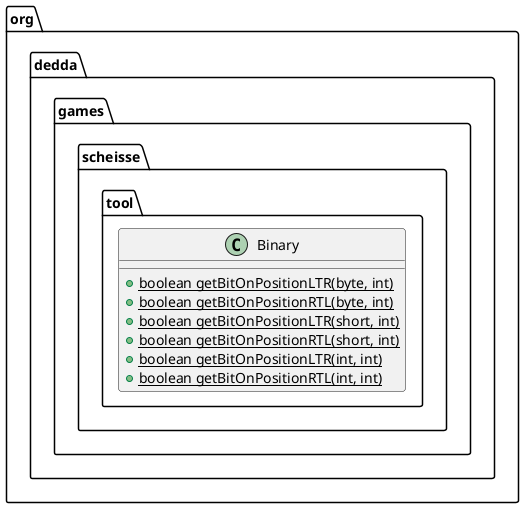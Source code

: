 @startuml
class org.dedda.games.scheisse.tool.Binary{
    + {static} boolean getBitOnPositionLTR(byte, int)
    + {static} boolean getBitOnPositionRTL(byte, int)
    + {static} boolean getBitOnPositionLTR(short, int)
    + {static} boolean getBitOnPositionRTL(short, int)
    + {static} boolean getBitOnPositionLTR(int, int)
    + {static} boolean getBitOnPositionRTL(int, int)
}
@enduml